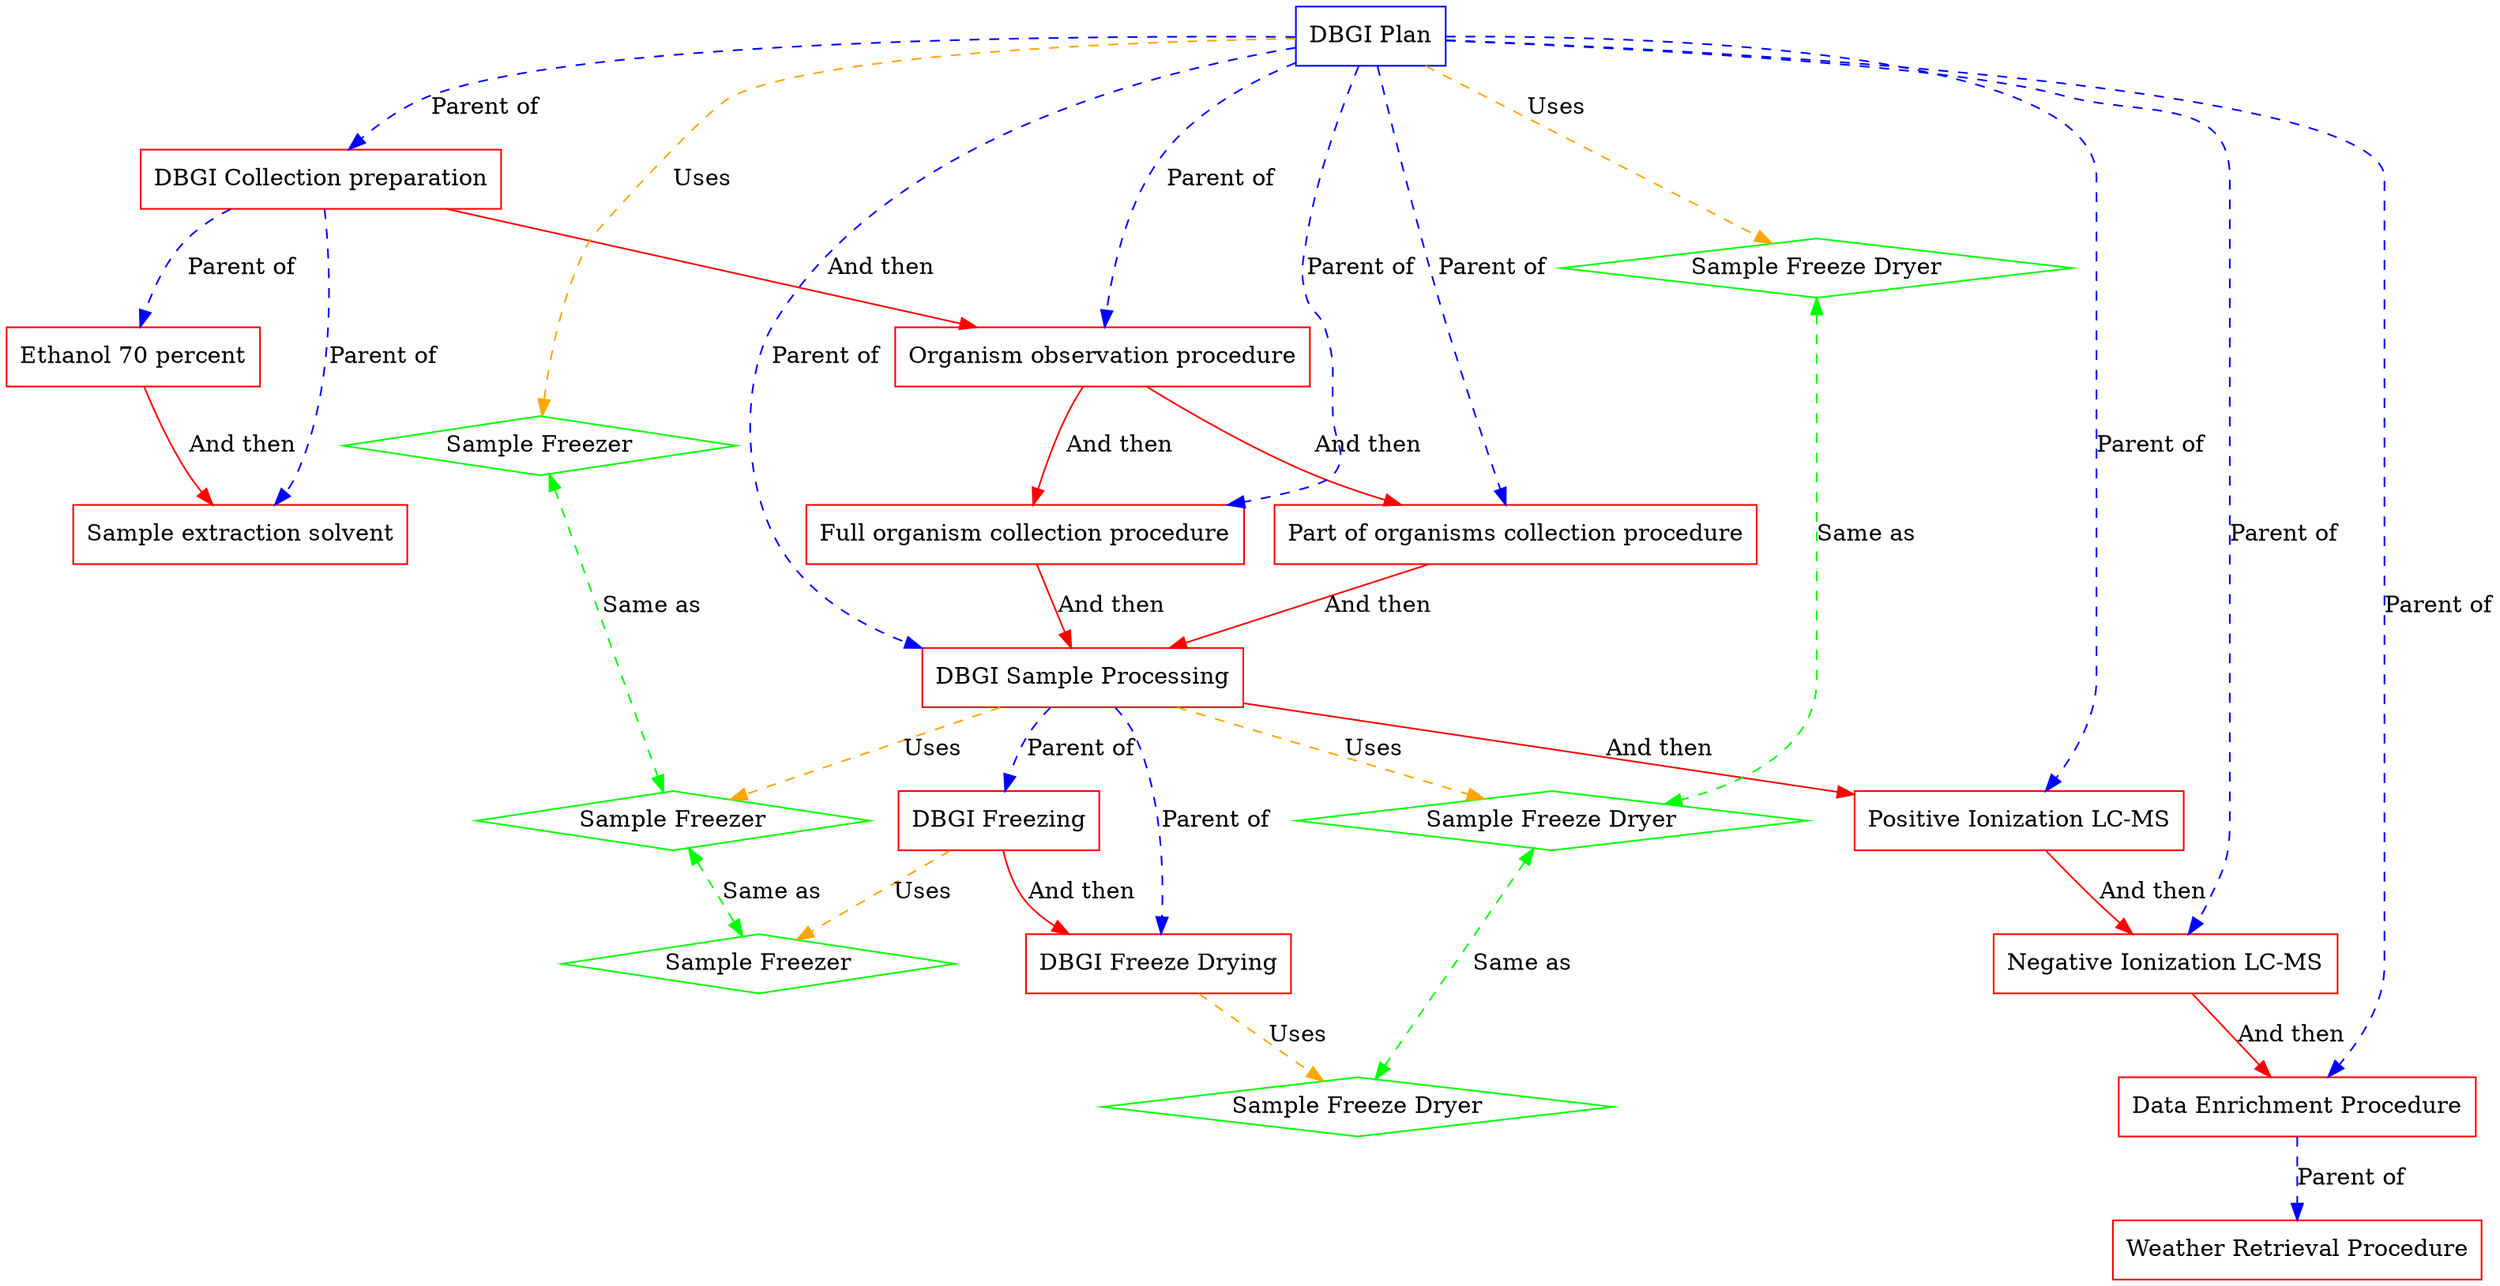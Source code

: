 digraph G {
    P2 [label="DBGI Collection preparation", shape=box, color=red];
    P3 [label="Ethanol 70 percent", shape=box, color=red];
    P4 [label="Sample extraction solvent", shape=box, color=red];
    P5 [label="DBGI Sample Processing", shape=box, color=red];
    P6 [label="DBGI Freezing", shape=box, color=red];
    P7 [label="DBGI Freeze Drying", shape=box, color=red];
    P8 [label="Positive Ionization LC-MS", shape=box, color=red];
    P9 [label="Negative Ionization LC-MS", shape=box, color=red];
    P10 [label="Organism observation procedure", shape=box, color=red];
    P11 [label="Full organism collection procedure", shape=box, color=red];
    P12 [label="Part of organisms collection procedure", shape=box, color=red];
    P13 [label="Data Enrichment Procedure", shape=box, color=red];
    P14 [label="Weather Retrieval Procedure", shape=box, color=red];
    P1 [label="DBGI Plan", shape=box, color=blue];
    T1 [label="Sample Freezer", shape=diamond, color=green];
    T2 [label="Sample Freeze Dryer", shape=diamond, color=green];
    T3 [label="Sample Freezer", shape=diamond, color=green];
    T4 [label="Sample Freeze Dryer", shape=diamond, color=green];
    T5 [label="Sample Freezer", shape=diamond, color=green];
    T6 [label="Sample Freeze Dryer", shape=diamond, color=green];
    P1 -> P2 [style=dashed, color=blue, label="Parent of"];
    P1 -> P5 [style=dashed, color=blue, label="Parent of"];
    P1 -> P8 [style=dashed, color=blue, label="Parent of"];
    P1 -> P9 [style=dashed, color=blue, label="Parent of"];
    P1 -> P10 [style=dashed, color=blue, label="Parent of"];
    P1 -> P11 [style=dashed, color=blue, label="Parent of"];
    P1 -> P12 [style=dashed, color=blue, label="Parent of"];
    P1 -> P13 [style=dashed, color=blue, label="Parent of"];
    P2 -> P3 [style=dashed, color=blue, label="Parent of"];
    P2 -> P4 [style=dashed, color=blue, label="Parent of"];
    P5 -> P6 [style=dashed, color=blue, label="Parent of"];
    P5 -> P7 [style=dashed, color=blue, label="Parent of"];
    P13 -> P14 [style=dashed, color=blue, label="Parent of"];
    P2 -> P10 [color=red, label="And then"];
    P5 -> P8 [color=red, label="And then"];
    P8 -> P9 [color=red, label="And then"];
    P9 -> P13 [color=red, label="And then"];
    P10 -> P11 [color=red, label="And then"];
    P10 -> P12 [color=red, label="And then"];
    P11 -> P5 [color=red, label="And then"];
    P12 -> P5 [color=red, label="And then"];
    P3 -> P4 [color=red, label="And then"];
    P6 -> P7 [color=red, label="And then"];
    P6 -> T1 [style=dashed, color=orange, label="Uses"];
    P7 -> T2 [style=dashed, color=orange, label="Uses"];
    P5 -> T3 [style=dashed, color=orange, label="Uses"];
    P5 -> T4 [style=dashed, color=orange, label="Uses"];
    P1 -> T5 [style=dashed, color=orange, label="Uses"];
    P1 -> T6 [style=dashed, color=orange, label="Uses"];
    T3 -> T1 [dir=both, style=dashed, color=green, label="Same as"];
    T4 -> T2 [dir=both, style=dashed, color=green, label="Same as"];
    T5 -> T3 [dir=both, style=dashed, color=green, label="Same as"];
    T6 -> T4 [dir=both, style=dashed, color=green, label="Same as"];
}
